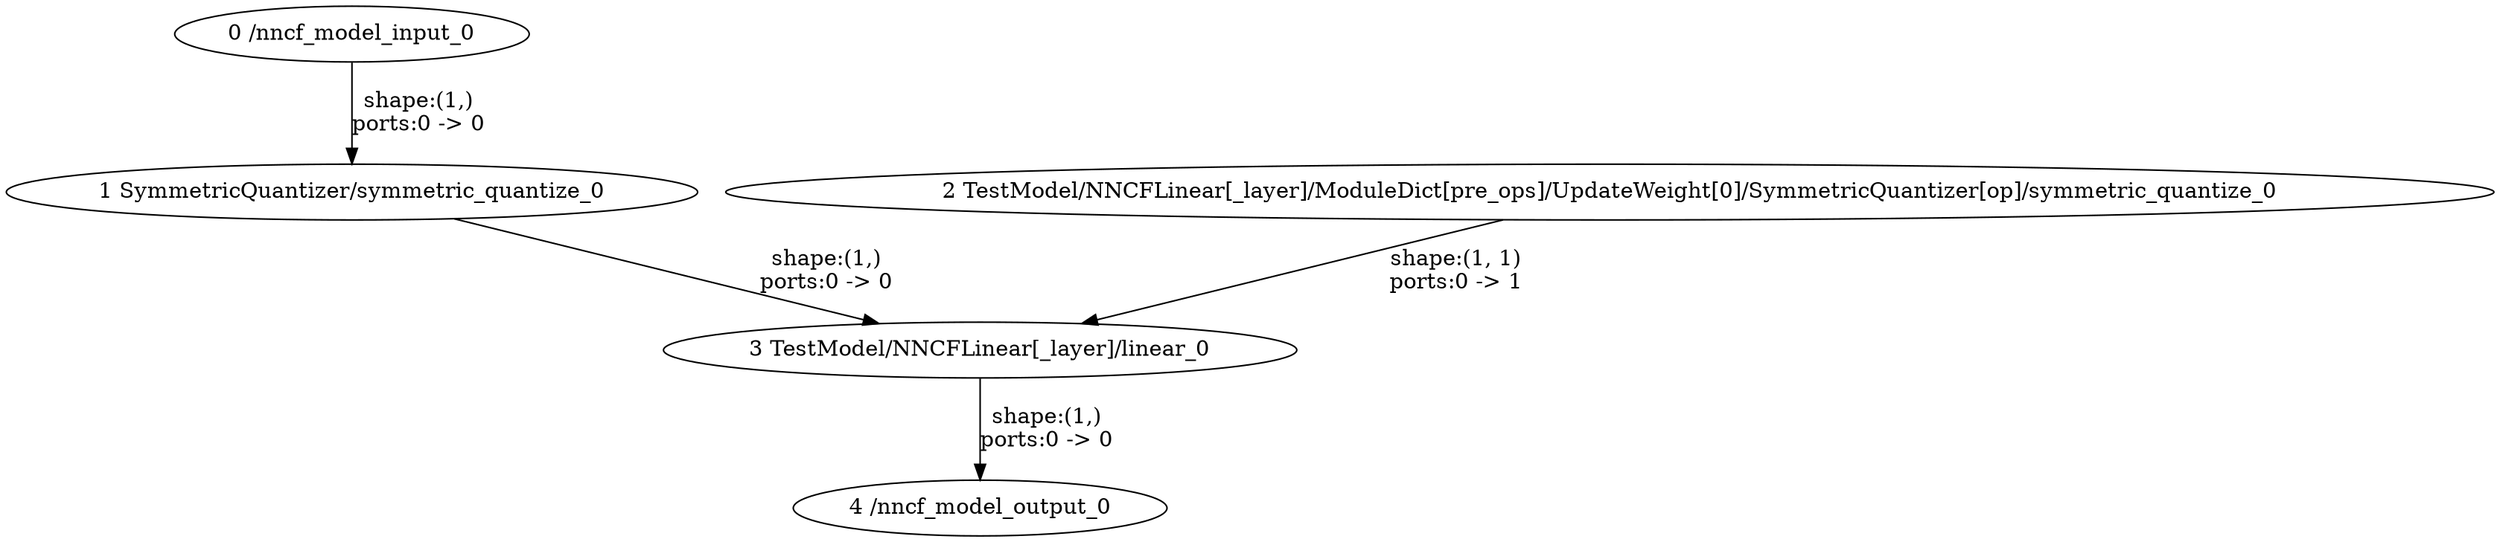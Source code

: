 strict digraph  {
"0 /nncf_model_input_0" [id=0, type=nncf_model_input];
"1 SymmetricQuantizer/symmetric_quantize_0" [id=1, type=symmetric_quantize];
"2 TestModel/NNCFLinear[_layer]/ModuleDict[pre_ops]/UpdateWeight[0]/SymmetricQuantizer[op]/symmetric_quantize_0" [id=2, type=symmetric_quantize];
"3 TestModel/NNCFLinear[_layer]/linear_0" [id=3, type=linear];
"4 /nncf_model_output_0" [id=4, type=nncf_model_output];
"0 /nncf_model_input_0" -> "1 SymmetricQuantizer/symmetric_quantize_0"  [label="shape:(1,)\nports:0 -> 0", style=solid];
"1 SymmetricQuantizer/symmetric_quantize_0" -> "3 TestModel/NNCFLinear[_layer]/linear_0"  [label="shape:(1,)\nports:0 -> 0", style=solid];
"2 TestModel/NNCFLinear[_layer]/ModuleDict[pre_ops]/UpdateWeight[0]/SymmetricQuantizer[op]/symmetric_quantize_0" -> "3 TestModel/NNCFLinear[_layer]/linear_0"  [label="shape:(1, 1)\nports:0 -> 1", style=solid];
"3 TestModel/NNCFLinear[_layer]/linear_0" -> "4 /nncf_model_output_0"  [label="shape:(1,)\nports:0 -> 0", style=solid];
}
